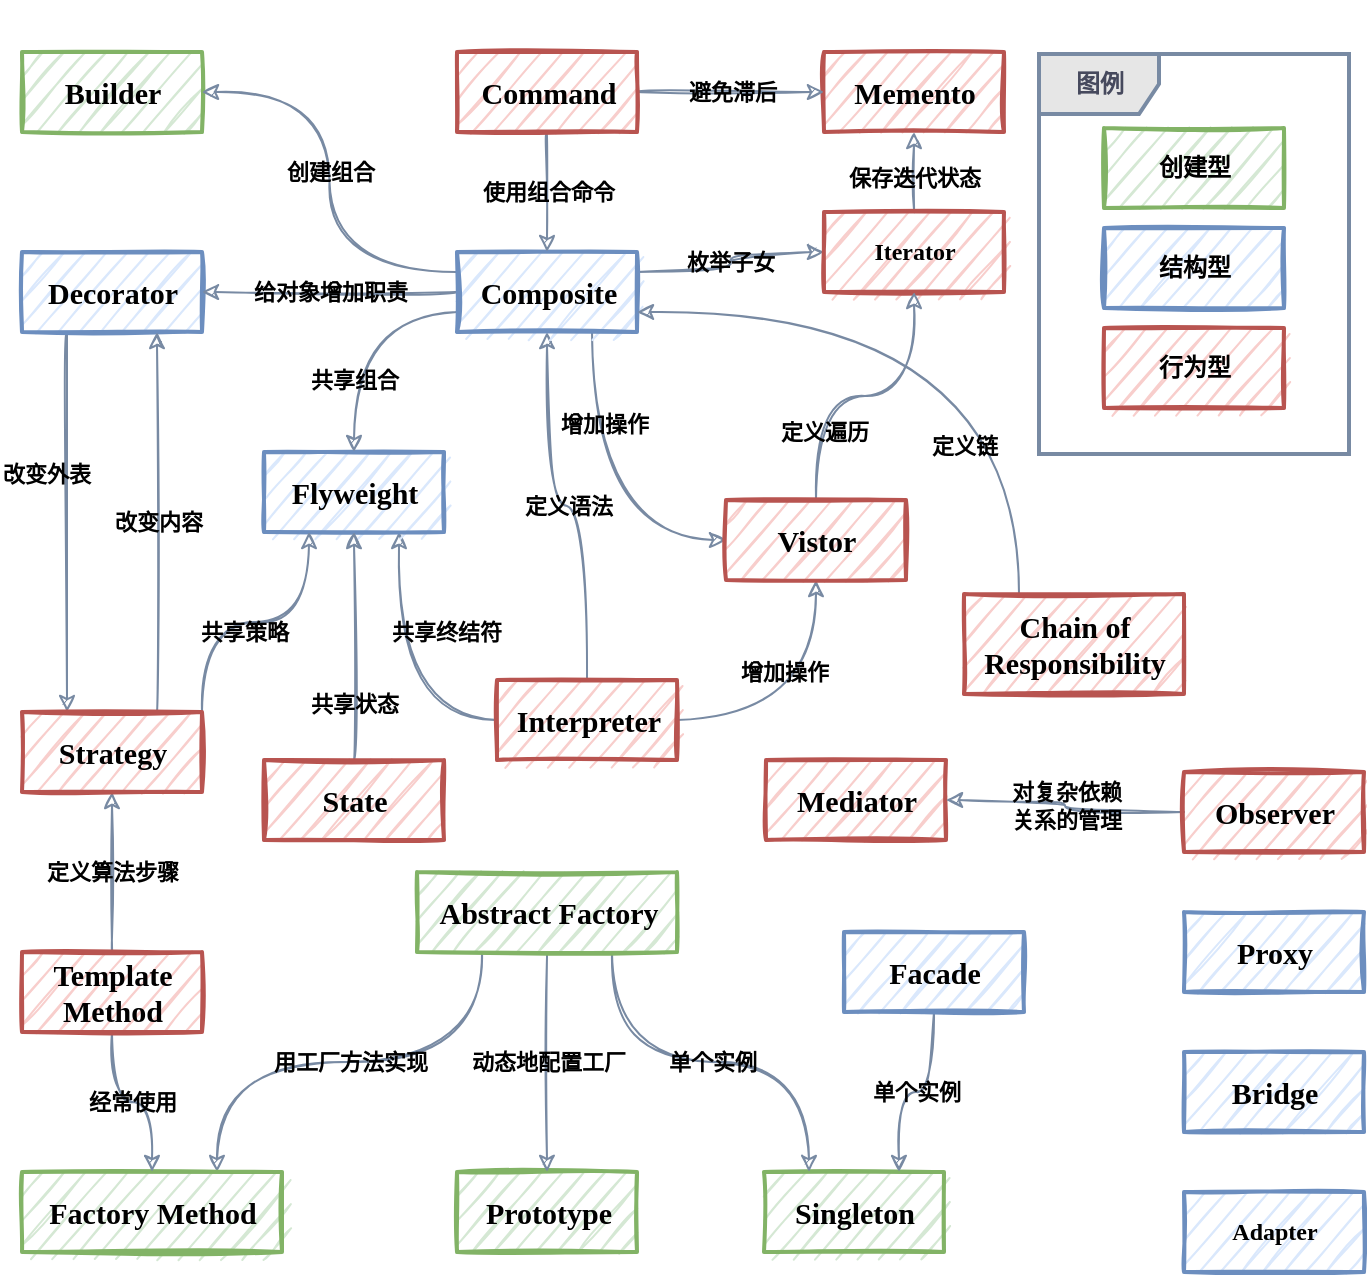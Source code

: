 <mxfile version="14.1.2" type="github">
  <diagram id="PviDzdVSxs4KkxoJmla6" name="Page-1">
    <mxGraphModel dx="2191" dy="731" grid="1" gridSize="10" guides="1" tooltips="1" connect="1" arrows="1" fold="1" page="1" pageScale="1" pageWidth="827" pageHeight="1169" math="0" shadow="0">
      <root>
        <mxCell id="0" />
        <mxCell id="1" parent="0" />
        <mxCell id="KJfpyNSeo73ol-OsRhbV-1" value="&lt;span style=&quot;color: rgb(0, 0, 0); font-size: 15px; font-style: normal; letter-spacing: normal; text-indent: 0px; text-transform: none; word-spacing: 0px; display: inline; float: none;&quot;&gt;Builder&lt;/span&gt;" style="html=1;fillColor=#d5e8d4;strokeColor=#82b366;sketch=1;labelBackgroundColor=none;fontStyle=1;strokeWidth=2;fontFamily=Comic Sans MS;" vertex="1" parent="1">
          <mxGeometry x="-61" y="270" width="90" height="40" as="geometry" />
        </mxCell>
        <mxCell id="KJfpyNSeo73ol-OsRhbV-48" value="定义语法" style="edgeStyle=orthogonalEdgeStyle;curved=1;rounded=1;sketch=1;orthogonalLoop=1;jettySize=auto;html=1;exitX=0.5;exitY=0;exitDx=0;exitDy=0;entryX=0.5;entryY=1;entryDx=0;entryDy=0;labelBackgroundColor=none;strokeColor=#788AA3;fillColor=#B2C9AB;fontColor=#000000;fontStyle=1;fontFamily=Comic Sans MS;" edge="1" parent="1" source="KJfpyNSeo73ol-OsRhbV-2" target="KJfpyNSeo73ol-OsRhbV-24">
          <mxGeometry relative="1" as="geometry" />
        </mxCell>
        <mxCell id="KJfpyNSeo73ol-OsRhbV-51" value="增加操作" style="edgeStyle=orthogonalEdgeStyle;curved=1;rounded=1;sketch=1;orthogonalLoop=1;jettySize=auto;html=1;labelBackgroundColor=none;strokeColor=#788AA3;fillColor=#B2C9AB;fontColor=#000000;fontStyle=1;fontFamily=Comic Sans MS;" edge="1" parent="1" source="KJfpyNSeo73ol-OsRhbV-2" target="KJfpyNSeo73ol-OsRhbV-35">
          <mxGeometry x="0.341" y="16" relative="1" as="geometry">
            <mxPoint as="offset" />
          </mxGeometry>
        </mxCell>
        <mxCell id="KJfpyNSeo73ol-OsRhbV-52" value="共享终结符" style="edgeStyle=orthogonalEdgeStyle;curved=1;rounded=1;sketch=1;orthogonalLoop=1;jettySize=auto;html=1;exitX=0;exitY=0.5;exitDx=0;exitDy=0;entryX=0.75;entryY=1;entryDx=0;entryDy=0;labelBackgroundColor=none;strokeColor=#788AA3;fillColor=#B2C9AB;fontColor=#000000;fontStyle=1;fontFamily=Comic Sans MS;" edge="1" parent="1" source="KJfpyNSeo73ol-OsRhbV-2" target="KJfpyNSeo73ol-OsRhbV-21">
          <mxGeometry x="0.301" y="-22" relative="1" as="geometry">
            <mxPoint x="1" as="offset" />
          </mxGeometry>
        </mxCell>
        <mxCell id="KJfpyNSeo73ol-OsRhbV-2" value="&lt;span style=&quot;color: rgb(0, 0, 0); font-size: 15px; font-style: normal; letter-spacing: normal; text-indent: 0px; text-transform: none; word-spacing: 0px; display: inline; float: none;&quot;&gt;Interpreter&lt;/span&gt;" style="html=1;fillColor=#f8cecc;strokeColor=#b85450;sketch=1;labelBackgroundColor=none;fontStyle=1;strokeWidth=2;fontFamily=Comic Sans MS;" vertex="1" parent="1">
          <mxGeometry x="176.5" y="584" width="90" height="40" as="geometry" />
        </mxCell>
        <mxCell id="KJfpyNSeo73ol-OsRhbV-3" value="Adapter" style="html=1;fillColor=#dae8fc;strokeColor=#6c8ebf;sketch=1;labelBackgroundColor=none;fontStyle=1;strokeWidth=2;fontFamily=Comic Sans MS;" vertex="1" parent="1">
          <mxGeometry x="520" y="840" width="90" height="40" as="geometry" />
        </mxCell>
        <mxCell id="KJfpyNSeo73ol-OsRhbV-8" value="" style="group;labelBackgroundColor=none;fontStyle=1;fontFamily=Comic Sans MS;" vertex="1" connectable="0" parent="1">
          <mxGeometry x="455" y="244" width="155" height="250" as="geometry" />
        </mxCell>
        <mxCell id="KJfpyNSeo73ol-OsRhbV-70" value="" style="group;fontStyle=1;fontFamily=Comic Sans MS;" vertex="1" connectable="0" parent="KJfpyNSeo73ol-OsRhbV-8">
          <mxGeometry x="-7.5" y="27" width="155" height="200" as="geometry" />
        </mxCell>
        <mxCell id="KJfpyNSeo73ol-OsRhbV-7" value="图例" style="shape=umlFrame;whiteSpace=wrap;html=1;rounded=0;labelBackgroundColor=none;sketch=0;strokeColor=#788AA3;fontColor=#46495D;fontStyle=1;shadow=0;fillColor=#E6E6E6;strokeWidth=2;fontFamily=Comic Sans MS;" vertex="1" parent="KJfpyNSeo73ol-OsRhbV-70">
          <mxGeometry width="155" height="200" as="geometry" />
        </mxCell>
        <mxCell id="KJfpyNSeo73ol-OsRhbV-5" value="行为型" style="html=1;fillColor=#f8cecc;strokeColor=#b85450;sketch=1;labelBackgroundColor=none;fontStyle=1;strokeWidth=2;fontFamily=Comic Sans MS;" vertex="1" parent="KJfpyNSeo73ol-OsRhbV-70">
          <mxGeometry x="32.5" y="137" width="90" height="40" as="geometry" />
        </mxCell>
        <mxCell id="KJfpyNSeo73ol-OsRhbV-6" value="结构型" style="html=1;fillColor=#dae8fc;strokeColor=#6c8ebf;sketch=1;labelBackgroundColor=none;fontStyle=1;strokeWidth=2;fontFamily=Comic Sans MS;" vertex="1" parent="KJfpyNSeo73ol-OsRhbV-70">
          <mxGeometry x="32.5" y="87" width="90" height="40" as="geometry" />
        </mxCell>
        <mxCell id="KJfpyNSeo73ol-OsRhbV-4" value="创建型" style="html=1;fillColor=#d5e8d4;strokeColor=#82b366;sketch=1;labelBackgroundColor=none;fontStyle=1;strokeWidth=2;fontFamily=Comic Sans MS;" vertex="1" parent="KJfpyNSeo73ol-OsRhbV-70">
          <mxGeometry x="32.5" y="37" width="90" height="40" as="geometry" />
        </mxCell>
        <mxCell id="KJfpyNSeo73ol-OsRhbV-16" value="&lt;span style=&quot;color: rgb(0, 0, 0); font-size: 15px; font-style: normal; letter-spacing: normal; text-indent: 0px; text-transform: none; word-spacing: 0px; display: inline; float: none;&quot;&gt;Singleton&lt;/span&gt;" style="html=1;fillColor=#d5e8d4;strokeColor=#82b366;sketch=1;labelBackgroundColor=none;fontStyle=1;strokeWidth=2;fontFamily=Comic Sans MS;" vertex="1" parent="1">
          <mxGeometry x="310" y="830" width="90" height="40" as="geometry" />
        </mxCell>
        <mxCell id="KJfpyNSeo73ol-OsRhbV-17" value="&lt;span style=&quot;color: rgb(0, 0, 0); font-size: 15px; font-style: normal; letter-spacing: normal; text-indent: 0px; text-transform: none; word-spacing: 0px; display: inline; float: none;&quot;&gt;Prototype&lt;/span&gt;" style="html=1;fillColor=#d5e8d4;strokeColor=#82b366;sketch=1;labelBackgroundColor=none;fontStyle=1;strokeWidth=2;fontFamily=Comic Sans MS;" vertex="1" parent="1">
          <mxGeometry x="156.5" y="830" width="90" height="40" as="geometry" />
        </mxCell>
        <mxCell id="KJfpyNSeo73ol-OsRhbV-63" value="用工厂方法实现" style="edgeStyle=orthogonalEdgeStyle;curved=1;rounded=1;sketch=1;orthogonalLoop=1;jettySize=auto;html=1;exitX=0.25;exitY=1;exitDx=0;exitDy=0;entryX=0.75;entryY=0;entryDx=0;entryDy=0;labelBackgroundColor=none;startArrow=none;startFill=0;strokeColor=#788AA3;fillColor=#B2C9AB;fontColor=#000000;fontStyle=1;fontFamily=Comic Sans MS;" edge="1" parent="1" source="KJfpyNSeo73ol-OsRhbV-18" target="KJfpyNSeo73ol-OsRhbV-19">
          <mxGeometry relative="1" as="geometry" />
        </mxCell>
        <mxCell id="KJfpyNSeo73ol-OsRhbV-64" value="动态地配置工厂" style="edgeStyle=orthogonalEdgeStyle;curved=1;rounded=1;sketch=1;orthogonalLoop=1;jettySize=auto;html=1;exitX=0.5;exitY=1;exitDx=0;exitDy=0;entryX=0.5;entryY=0;entryDx=0;entryDy=0;labelBackgroundColor=none;startArrow=none;startFill=0;strokeColor=#788AA3;fillColor=#B2C9AB;fontColor=#000000;fontStyle=1;fontFamily=Comic Sans MS;" edge="1" parent="1" source="KJfpyNSeo73ol-OsRhbV-18" target="KJfpyNSeo73ol-OsRhbV-17">
          <mxGeometry relative="1" as="geometry" />
        </mxCell>
        <mxCell id="KJfpyNSeo73ol-OsRhbV-65" value="单个实例" style="edgeStyle=orthogonalEdgeStyle;curved=1;rounded=1;sketch=1;orthogonalLoop=1;jettySize=auto;html=1;exitX=0.75;exitY=1;exitDx=0;exitDy=0;labelBackgroundColor=none;startArrow=none;startFill=0;strokeColor=#788AA3;fillColor=#B2C9AB;fontColor=#000000;entryX=0.25;entryY=0;entryDx=0;entryDy=0;fontStyle=1;fontFamily=Comic Sans MS;" edge="1" parent="1" source="KJfpyNSeo73ol-OsRhbV-18" target="KJfpyNSeo73ol-OsRhbV-16">
          <mxGeometry x="0.004" relative="1" as="geometry">
            <mxPoint as="offset" />
          </mxGeometry>
        </mxCell>
        <mxCell id="KJfpyNSeo73ol-OsRhbV-18" value="&lt;span style=&quot;color: rgb(0, 0, 0); font-size: 15px; font-style: normal; letter-spacing: normal; text-indent: 0px; text-transform: none; word-spacing: 0px; display: inline; float: none;&quot;&gt;Abstract Factory&lt;/span&gt;" style="html=1;fillColor=#d5e8d4;strokeColor=#82b366;sketch=1;labelBackgroundColor=none;fontStyle=1;strokeWidth=2;fontFamily=Comic Sans MS;" vertex="1" parent="1">
          <mxGeometry x="136.5" y="680" width="130" height="40" as="geometry" />
        </mxCell>
        <mxCell id="KJfpyNSeo73ol-OsRhbV-19" value="&lt;span style=&quot;color: rgb(0, 0, 0); font-size: 15px; font-style: normal; letter-spacing: normal; text-indent: 0px; text-transform: none; word-spacing: 0px; display: inline; float: none;&quot;&gt;Factory Method&lt;/span&gt;" style="html=1;fillColor=#d5e8d4;strokeColor=#82b366;sketch=1;labelBackgroundColor=none;fontStyle=1;strokeWidth=2;fontFamily=Comic Sans MS;" vertex="1" parent="1">
          <mxGeometry x="-61" y="830" width="130" height="40" as="geometry" />
        </mxCell>
        <mxCell id="KJfpyNSeo73ol-OsRhbV-20" value="&lt;span style=&quot;color: rgb(0, 0, 0); font-size: 15px; font-style: normal; letter-spacing: normal; text-indent: 0px; text-transform: none; word-spacing: 0px; display: inline; float: none;&quot;&gt;Proxy&lt;/span&gt;" style="html=1;fillColor=#dae8fc;strokeColor=#6c8ebf;sketch=1;labelBackgroundColor=none;fontStyle=1;strokeWidth=2;fontFamily=Comic Sans MS;" vertex="1" parent="1">
          <mxGeometry x="520" y="700" width="90" height="40" as="geometry" />
        </mxCell>
        <mxCell id="KJfpyNSeo73ol-OsRhbV-21" value="&lt;span style=&quot;color: rgb(0, 0, 0); font-size: 15px; font-style: normal; letter-spacing: normal; text-indent: 0px; text-transform: none; word-spacing: 0px; display: inline; float: none;&quot;&gt;Flyweight&lt;/span&gt;" style="html=1;fillColor=#dae8fc;strokeColor=#6c8ebf;sketch=1;labelBackgroundColor=none;fontStyle=1;strokeWidth=2;fontFamily=Comic Sans MS;" vertex="1" parent="1">
          <mxGeometry x="60" y="470" width="90" height="40" as="geometry" />
        </mxCell>
        <mxCell id="KJfpyNSeo73ol-OsRhbV-66" value="单个实例" style="edgeStyle=orthogonalEdgeStyle;curved=1;rounded=1;sketch=1;orthogonalLoop=1;jettySize=auto;html=1;exitX=0.5;exitY=1;exitDx=0;exitDy=0;entryX=0.75;entryY=0;entryDx=0;entryDy=0;labelBackgroundColor=none;startArrow=none;startFill=0;strokeColor=#788AA3;fillColor=#B2C9AB;fontColor=#000000;fontStyle=1;fontFamily=Comic Sans MS;" edge="1" parent="1" source="KJfpyNSeo73ol-OsRhbV-22" target="KJfpyNSeo73ol-OsRhbV-16">
          <mxGeometry relative="1" as="geometry" />
        </mxCell>
        <mxCell id="KJfpyNSeo73ol-OsRhbV-22" value="&lt;span style=&quot;color: rgb(0, 0, 0); font-size: 15px; font-style: normal; letter-spacing: normal; text-indent: 0px; text-transform: none; word-spacing: 0px; display: inline; float: none;&quot;&gt;Facade&lt;/span&gt;" style="html=1;fillColor=#dae8fc;strokeColor=#6c8ebf;sketch=1;labelBackgroundColor=none;fontStyle=1;strokeWidth=2;fontFamily=Comic Sans MS;" vertex="1" parent="1">
          <mxGeometry x="350" y="710" width="90" height="40" as="geometry" />
        </mxCell>
        <mxCell id="KJfpyNSeo73ol-OsRhbV-56" value="改变外表" style="edgeStyle=orthogonalEdgeStyle;curved=1;rounded=1;sketch=1;orthogonalLoop=1;jettySize=auto;html=1;exitX=0.25;exitY=1;exitDx=0;exitDy=0;entryX=0.25;entryY=0;entryDx=0;entryDy=0;labelBackgroundColor=none;strokeColor=#788AA3;fillColor=#B2C9AB;fontColor=#000000;fontStyle=1;fontFamily=Comic Sans MS;" edge="1" parent="1" source="KJfpyNSeo73ol-OsRhbV-23" target="KJfpyNSeo73ol-OsRhbV-34">
          <mxGeometry x="-0.254" y="-11" relative="1" as="geometry">
            <mxPoint as="offset" />
          </mxGeometry>
        </mxCell>
        <mxCell id="KJfpyNSeo73ol-OsRhbV-23" value="&lt;span style=&quot;color: rgb(0, 0, 0); font-size: 15px; font-style: normal; letter-spacing: normal; text-indent: 0px; text-transform: none; word-spacing: 0px; display: inline; float: none;&quot;&gt;Decorator&lt;/span&gt;" style="html=1;fillColor=#dae8fc;strokeColor=#6c8ebf;sketch=1;labelBackgroundColor=none;fontStyle=1;strokeWidth=2;fontFamily=Comic Sans MS;" vertex="1" parent="1">
          <mxGeometry x="-61" y="370" width="90" height="40" as="geometry" />
        </mxCell>
        <mxCell id="KJfpyNSeo73ol-OsRhbV-38" value="枚举子女" style="edgeStyle=orthogonalEdgeStyle;curved=1;rounded=1;sketch=1;orthogonalLoop=1;jettySize=auto;html=1;exitX=1;exitY=0.25;exitDx=0;exitDy=0;strokeColor=#788AA3;fillColor=#B2C9AB;fontColor=#000000;labelBackgroundColor=none;fontStyle=1;fontFamily=Comic Sans MS;" edge="1" parent="1" source="KJfpyNSeo73ol-OsRhbV-24" target="KJfpyNSeo73ol-OsRhbV-29">
          <mxGeometry relative="1" as="geometry" />
        </mxCell>
        <mxCell id="KJfpyNSeo73ol-OsRhbV-39" value="创建组合" style="edgeStyle=orthogonalEdgeStyle;curved=1;rounded=1;sketch=1;orthogonalLoop=1;jettySize=auto;html=1;exitX=0;exitY=0.25;exitDx=0;exitDy=0;entryX=1;entryY=0.5;entryDx=0;entryDy=0;labelBackgroundColor=none;strokeColor=#788AA3;fillColor=#B2C9AB;fontColor=#000000;fontStyle=1;fontFamily=Comic Sans MS;" edge="1" parent="1" source="KJfpyNSeo73ol-OsRhbV-24" target="KJfpyNSeo73ol-OsRhbV-1">
          <mxGeometry x="0.046" relative="1" as="geometry">
            <mxPoint as="offset" />
          </mxGeometry>
        </mxCell>
        <mxCell id="KJfpyNSeo73ol-OsRhbV-47" value="共享组合" style="edgeStyle=orthogonalEdgeStyle;curved=1;rounded=1;sketch=1;orthogonalLoop=1;jettySize=auto;html=1;exitX=0;exitY=0.75;exitDx=0;exitDy=0;entryX=0.5;entryY=0;entryDx=0;entryDy=0;labelBackgroundColor=none;strokeColor=#788AA3;fillColor=#B2C9AB;fontColor=#000000;fontStyle=1;fontFamily=Comic Sans MS;" edge="1" parent="1" source="KJfpyNSeo73ol-OsRhbV-24" target="KJfpyNSeo73ol-OsRhbV-21">
          <mxGeometry x="0.408" relative="1" as="geometry">
            <mxPoint as="offset" />
          </mxGeometry>
        </mxCell>
        <mxCell id="KJfpyNSeo73ol-OsRhbV-50" value="增加操作" style="edgeStyle=orthogonalEdgeStyle;curved=1;rounded=1;sketch=1;orthogonalLoop=1;jettySize=auto;html=1;exitX=0.75;exitY=1;exitDx=0;exitDy=0;entryX=0;entryY=0.5;entryDx=0;entryDy=0;labelBackgroundColor=none;strokeColor=#788AA3;fillColor=#B2C9AB;fontColor=#000000;fontStyle=1;fontFamily=Comic Sans MS;" edge="1" parent="1" source="KJfpyNSeo73ol-OsRhbV-24" target="KJfpyNSeo73ol-OsRhbV-35">
          <mxGeometry x="-0.47" y="6" relative="1" as="geometry">
            <mxPoint as="offset" />
          </mxGeometry>
        </mxCell>
        <mxCell id="KJfpyNSeo73ol-OsRhbV-55" value="给对象增加职责" style="edgeStyle=orthogonalEdgeStyle;curved=1;rounded=1;sketch=1;orthogonalLoop=1;jettySize=auto;html=1;exitX=0;exitY=0.5;exitDx=0;exitDy=0;labelBackgroundColor=none;strokeColor=#788AA3;fillColor=#B2C9AB;fontColor=#000000;fontStyle=1;fontFamily=Comic Sans MS;" edge="1" parent="1" source="KJfpyNSeo73ol-OsRhbV-24" target="KJfpyNSeo73ol-OsRhbV-23">
          <mxGeometry relative="1" as="geometry" />
        </mxCell>
        <mxCell id="KJfpyNSeo73ol-OsRhbV-24" value="&lt;span style=&quot;color: rgb(0, 0, 0); font-size: 15px; font-style: normal; letter-spacing: normal; text-indent: 0px; text-transform: none; word-spacing: 0px; display: inline; float: none;&quot;&gt;Composite&lt;/span&gt;" style="html=1;fillColor=#dae8fc;strokeColor=#6c8ebf;sketch=1;labelBackgroundColor=none;fontStyle=1;strokeWidth=2;fontFamily=Comic Sans MS;" vertex="1" parent="1">
          <mxGeometry x="156.5" y="370" width="90" height="40" as="geometry" />
        </mxCell>
        <mxCell id="KJfpyNSeo73ol-OsRhbV-25" value="&lt;span style=&quot;color: rgb(0, 0, 0); font-size: 15px; font-style: normal; letter-spacing: normal; text-indent: 0px; text-transform: none; word-spacing: 0px; display: inline; float: none;&quot;&gt;Bridge&lt;/span&gt;" style="html=1;fillColor=#dae8fc;strokeColor=#6c8ebf;sketch=1;labelBackgroundColor=none;fontStyle=1;strokeWidth=2;fontFamily=Comic Sans MS;" vertex="1" parent="1">
          <mxGeometry x="520" y="770" width="90" height="40" as="geometry" />
        </mxCell>
        <mxCell id="KJfpyNSeo73ol-OsRhbV-61" value="定义算法步骤" style="edgeStyle=orthogonalEdgeStyle;curved=1;rounded=1;sketch=1;orthogonalLoop=1;jettySize=auto;html=1;exitX=0.5;exitY=0;exitDx=0;exitDy=0;labelBackgroundColor=none;startArrow=none;startFill=0;strokeColor=#788AA3;fillColor=#B2C9AB;fontColor=#000000;fontStyle=1;fontFamily=Comic Sans MS;" edge="1" parent="1" source="KJfpyNSeo73ol-OsRhbV-26" target="KJfpyNSeo73ol-OsRhbV-34">
          <mxGeometry relative="1" as="geometry" />
        </mxCell>
        <mxCell id="KJfpyNSeo73ol-OsRhbV-62" value="经常使用" style="edgeStyle=orthogonalEdgeStyle;curved=1;rounded=1;sketch=1;orthogonalLoop=1;jettySize=auto;html=1;exitX=0.5;exitY=1;exitDx=0;exitDy=0;entryX=0.5;entryY=0;entryDx=0;entryDy=0;labelBackgroundColor=none;startArrow=none;startFill=0;strokeColor=#788AA3;fillColor=#B2C9AB;fontColor=#000000;fontStyle=1;fontFamily=Comic Sans MS;" edge="1" parent="1" source="KJfpyNSeo73ol-OsRhbV-26" target="KJfpyNSeo73ol-OsRhbV-19">
          <mxGeometry relative="1" as="geometry" />
        </mxCell>
        <mxCell id="KJfpyNSeo73ol-OsRhbV-26" value="&lt;div&gt;&lt;span style=&quot;color: rgb(0, 0, 0); font-size: 15px; font-style: normal; letter-spacing: normal; text-indent: 0px; text-transform: none; word-spacing: 0px; display: inline; float: none;&quot;&gt;Template&lt;/span&gt;&lt;/div&gt;&lt;div&gt;&lt;span style=&quot;color: rgb(0, 0, 0); font-size: 15px; font-style: normal; letter-spacing: normal; text-indent: 0px; text-transform: none; word-spacing: 0px; display: inline; float: none;&quot;&gt;Method&lt;/span&gt;&lt;/div&gt;" style="html=1;fillColor=#f8cecc;strokeColor=#b85450;sketch=1;labelBackgroundColor=none;fontStyle=1;strokeWidth=2;fontFamily=Comic Sans MS;" vertex="1" parent="1">
          <mxGeometry x="-61" y="720" width="90" height="40" as="geometry" />
        </mxCell>
        <mxCell id="KJfpyNSeo73ol-OsRhbV-68" value="定义链" style="edgeStyle=orthogonalEdgeStyle;curved=1;rounded=1;sketch=1;orthogonalLoop=1;jettySize=auto;html=1;exitX=0.25;exitY=0;exitDx=0;exitDy=0;entryX=1;entryY=0.75;entryDx=0;entryDy=0;labelBackgroundColor=none;startArrow=none;startFill=0;strokeColor=#788AA3;fillColor=#B2C9AB;fontColor=#000000;fontStyle=1;fontFamily=Comic Sans MS;" edge="1" parent="1" source="KJfpyNSeo73ol-OsRhbV-27" target="KJfpyNSeo73ol-OsRhbV-24">
          <mxGeometry x="-0.55" y="28" relative="1" as="geometry">
            <mxPoint as="offset" />
          </mxGeometry>
        </mxCell>
        <mxCell id="KJfpyNSeo73ol-OsRhbV-27" value="&lt;div&gt;&lt;span style=&quot;color: rgb(0, 0, 0); font-size: 15px; font-style: normal; letter-spacing: normal; text-indent: 0px; text-transform: none; word-spacing: 0px; display: inline; float: none;&quot;&gt;Chain of &lt;br&gt;&lt;/span&gt;&lt;/div&gt;&lt;div&gt;&lt;span style=&quot;color: rgb(0, 0, 0); font-size: 15px; font-style: normal; letter-spacing: normal; text-indent: 0px; text-transform: none; word-spacing: 0px; display: inline; float: none;&quot;&gt;Responsibility&lt;/span&gt;&lt;/div&gt;" style="html=1;fillColor=#f8cecc;strokeColor=#b85450;sketch=1;labelBackgroundColor=none;fontStyle=1;strokeWidth=2;fontFamily=Comic Sans MS;" vertex="1" parent="1">
          <mxGeometry x="410" y="541" width="110" height="50" as="geometry" />
        </mxCell>
        <mxCell id="KJfpyNSeo73ol-OsRhbV-28" value="&lt;span style=&quot;color: rgb(0, 0, 0); font-size: 15px; font-style: normal; letter-spacing: normal; text-indent: 0px; text-transform: none; word-spacing: 0px; display: inline; float: none;&quot;&gt;Memento&lt;/span&gt;" style="html=1;fillColor=#f8cecc;strokeColor=#b85450;sketch=1;labelBackgroundColor=none;fontStyle=1;strokeWidth=2;fontFamily=Comic Sans MS;" vertex="1" parent="1">
          <mxGeometry x="340" y="270" width="90" height="40" as="geometry" />
        </mxCell>
        <mxCell id="KJfpyNSeo73ol-OsRhbV-40" value="保存迭代状态" style="edgeStyle=orthogonalEdgeStyle;curved=1;rounded=1;sketch=1;orthogonalLoop=1;jettySize=auto;html=1;labelBackgroundColor=none;strokeColor=#788AA3;fillColor=#B2C9AB;fontColor=#000000;fontStyle=1;fontFamily=Comic Sans MS;" edge="1" parent="1" source="KJfpyNSeo73ol-OsRhbV-29" target="KJfpyNSeo73ol-OsRhbV-28">
          <mxGeometry x="-0.125" relative="1" as="geometry">
            <mxPoint as="offset" />
          </mxGeometry>
        </mxCell>
        <mxCell id="KJfpyNSeo73ol-OsRhbV-29" value="Iterator" style="html=1;fillColor=#f8cecc;strokeColor=#b85450;sketch=1;labelBackgroundColor=none;fontStyle=1;strokeWidth=2;fontFamily=Comic Sans MS;" vertex="1" parent="1">
          <mxGeometry x="340" y="350" width="90" height="40" as="geometry" />
        </mxCell>
        <mxCell id="KJfpyNSeo73ol-OsRhbV-30" value="&lt;span style=&quot;color: rgb(0, 0, 0); font-size: 15px; font-style: normal; letter-spacing: normal; text-indent: 0px; text-transform: none; word-spacing: 0px; display: inline; float: none;&quot;&gt;Mediator&lt;/span&gt;" style="html=1;fillColor=#f8cecc;strokeColor=#b85450;sketch=1;labelBackgroundColor=none;fontStyle=1;strokeWidth=2;fontFamily=Comic Sans MS;" vertex="1" parent="1">
          <mxGeometry x="311" y="624" width="90" height="40" as="geometry" />
        </mxCell>
        <mxCell id="KJfpyNSeo73ol-OsRhbV-41" value="避免滞后" style="edgeStyle=orthogonalEdgeStyle;curved=1;rounded=1;sketch=1;orthogonalLoop=1;jettySize=auto;html=1;labelBackgroundColor=none;strokeColor=#788AA3;fillColor=#B2C9AB;fontColor=#000000;fontStyle=1;fontFamily=Comic Sans MS;" edge="1" parent="1" source="KJfpyNSeo73ol-OsRhbV-31" target="KJfpyNSeo73ol-OsRhbV-28">
          <mxGeometry relative="1" as="geometry" />
        </mxCell>
        <mxCell id="KJfpyNSeo73ol-OsRhbV-42" value="使用组合命令" style="edgeStyle=orthogonalEdgeStyle;curved=1;rounded=1;sketch=1;orthogonalLoop=1;jettySize=auto;html=1;labelBackgroundColor=none;strokeColor=#788AA3;fillColor=#B2C9AB;fontColor=#000000;fontStyle=1;fontFamily=Comic Sans MS;" edge="1" parent="1" source="KJfpyNSeo73ol-OsRhbV-31" target="KJfpyNSeo73ol-OsRhbV-24">
          <mxGeometry relative="1" as="geometry" />
        </mxCell>
        <mxCell id="KJfpyNSeo73ol-OsRhbV-31" value="&lt;span style=&quot;color: rgb(0, 0, 0); font-size: 15px; font-style: normal; letter-spacing: normal; text-indent: 0px; text-transform: none; word-spacing: 0px; display: inline; float: none;&quot;&gt;Command&lt;/span&gt;" style="html=1;fillColor=#f8cecc;strokeColor=#b85450;sketch=1;labelBackgroundColor=none;fontStyle=1;strokeWidth=2;fontFamily=Comic Sans MS;" vertex="1" parent="1">
          <mxGeometry x="156.5" y="270" width="90" height="40" as="geometry" />
        </mxCell>
        <mxCell id="KJfpyNSeo73ol-OsRhbV-67" value="&lt;div&gt;对复杂依赖&lt;/div&gt;&lt;div&gt;关系的管理&lt;br&gt;&lt;/div&gt;" style="edgeStyle=orthogonalEdgeStyle;curved=1;rounded=1;sketch=1;orthogonalLoop=1;jettySize=auto;html=1;exitX=0;exitY=0.5;exitDx=0;exitDy=0;entryX=1;entryY=0.5;entryDx=0;entryDy=0;labelBackgroundColor=none;startArrow=none;startFill=0;strokeColor=#788AA3;fillColor=#B2C9AB;fontColor=#000000;fontStyle=1;fontFamily=Comic Sans MS;" edge="1" parent="1" source="KJfpyNSeo73ol-OsRhbV-32" target="KJfpyNSeo73ol-OsRhbV-30">
          <mxGeometry relative="1" as="geometry" />
        </mxCell>
        <mxCell id="KJfpyNSeo73ol-OsRhbV-32" value="&lt;span style=&quot;color: rgb(0, 0, 0); font-size: 15px; font-style: normal; letter-spacing: normal; text-indent: 0px; text-transform: none; word-spacing: 0px; display: inline; float: none;&quot;&gt;Observer&lt;/span&gt;" style="html=1;fillColor=#f8cecc;strokeColor=#b85450;sketch=1;labelBackgroundColor=none;fontStyle=1;strokeWidth=2;fontFamily=Comic Sans MS;" vertex="1" parent="1">
          <mxGeometry x="520" y="630" width="90" height="40" as="geometry" />
        </mxCell>
        <mxCell id="KJfpyNSeo73ol-OsRhbV-53" value="共享状态" style="edgeStyle=orthogonalEdgeStyle;curved=1;rounded=1;sketch=1;orthogonalLoop=1;jettySize=auto;html=1;exitX=0.5;exitY=0;exitDx=0;exitDy=0;labelBackgroundColor=none;strokeColor=#788AA3;fillColor=#B2C9AB;fontColor=#000000;fontStyle=1;fontFamily=Comic Sans MS;" edge="1" parent="1" source="KJfpyNSeo73ol-OsRhbV-33" target="KJfpyNSeo73ol-OsRhbV-21">
          <mxGeometry x="-0.5" relative="1" as="geometry">
            <mxPoint as="offset" />
          </mxGeometry>
        </mxCell>
        <mxCell id="KJfpyNSeo73ol-OsRhbV-33" value="&lt;span style=&quot;color: rgb(0, 0, 0); font-size: 15px; font-style: normal; letter-spacing: normal; text-indent: 0px; text-transform: none; word-spacing: 0px; display: inline; float: none;&quot;&gt;State&lt;/span&gt;" style="html=1;fillColor=#f8cecc;strokeColor=#b85450;sketch=1;labelBackgroundColor=none;fontStyle=1;strokeWidth=2;fontFamily=Comic Sans MS;" vertex="1" parent="1">
          <mxGeometry x="60" y="624" width="90" height="40" as="geometry" />
        </mxCell>
        <mxCell id="KJfpyNSeo73ol-OsRhbV-58" value="改变内容" style="edgeStyle=orthogonalEdgeStyle;curved=1;rounded=1;sketch=1;orthogonalLoop=1;jettySize=auto;html=1;exitX=0.75;exitY=0;exitDx=0;exitDy=0;entryX=0.75;entryY=1;entryDx=0;entryDy=0;labelBackgroundColor=none;startArrow=none;startFill=0;strokeColor=#788AA3;fillColor=#B2C9AB;fontColor=#000000;fontStyle=1;fontFamily=Comic Sans MS;" edge="1" parent="1" source="KJfpyNSeo73ol-OsRhbV-34" target="KJfpyNSeo73ol-OsRhbV-23">
          <mxGeometry relative="1" as="geometry" />
        </mxCell>
        <mxCell id="KJfpyNSeo73ol-OsRhbV-59" value="共享策略" style="edgeStyle=orthogonalEdgeStyle;curved=1;rounded=1;sketch=1;orthogonalLoop=1;jettySize=auto;html=1;exitX=1;exitY=0;exitDx=0;exitDy=0;entryX=0.25;entryY=1;entryDx=0;entryDy=0;labelBackgroundColor=none;startArrow=none;startFill=0;strokeColor=#788AA3;fillColor=#B2C9AB;fontColor=#000000;fontStyle=1;fontFamily=Comic Sans MS;" edge="1" parent="1" source="KJfpyNSeo73ol-OsRhbV-34" target="KJfpyNSeo73ol-OsRhbV-21">
          <mxGeometry x="-0.08" y="-5" relative="1" as="geometry">
            <mxPoint as="offset" />
          </mxGeometry>
        </mxCell>
        <mxCell id="KJfpyNSeo73ol-OsRhbV-34" value="&lt;span style=&quot;color: rgb(0, 0, 0); font-size: 15px; font-style: normal; letter-spacing: normal; text-indent: 0px; text-transform: none; word-spacing: 0px; display: inline; float: none;&quot;&gt;Strategy&lt;/span&gt;" style="html=1;fillColor=#f8cecc;strokeColor=#b85450;sketch=1;labelBackgroundColor=none;fontStyle=1;strokeWidth=2;fontFamily=Comic Sans MS;" vertex="1" parent="1">
          <mxGeometry x="-61" y="600" width="90" height="40" as="geometry" />
        </mxCell>
        <mxCell id="KJfpyNSeo73ol-OsRhbV-49" value="定义遍历" style="edgeStyle=orthogonalEdgeStyle;curved=1;rounded=1;sketch=1;orthogonalLoop=1;jettySize=auto;html=1;exitX=0.5;exitY=0;exitDx=0;exitDy=0;labelBackgroundColor=none;strokeColor=#788AA3;fillColor=#B2C9AB;fontColor=#000000;fontStyle=1;fontFamily=Comic Sans MS;" edge="1" parent="1" source="KJfpyNSeo73ol-OsRhbV-35" target="KJfpyNSeo73ol-OsRhbV-29">
          <mxGeometry x="-0.558" y="-4" relative="1" as="geometry">
            <mxPoint as="offset" />
          </mxGeometry>
        </mxCell>
        <mxCell id="KJfpyNSeo73ol-OsRhbV-35" value="&lt;span style=&quot;color: rgb(0, 0, 0); font-size: 15px; font-style: normal; letter-spacing: normal; text-indent: 0px; text-transform: none; word-spacing: 0px; display: inline; float: none;&quot;&gt;Vistor&lt;/span&gt;" style="html=1;fillColor=#f8cecc;strokeColor=#b85450;sketch=1;labelBackgroundColor=none;fontStyle=1;strokeWidth=2;fontFamily=Comic Sans MS;" vertex="1" parent="1">
          <mxGeometry x="291" y="494" width="90" height="40" as="geometry" />
        </mxCell>
      </root>
    </mxGraphModel>
  </diagram>
</mxfile>
